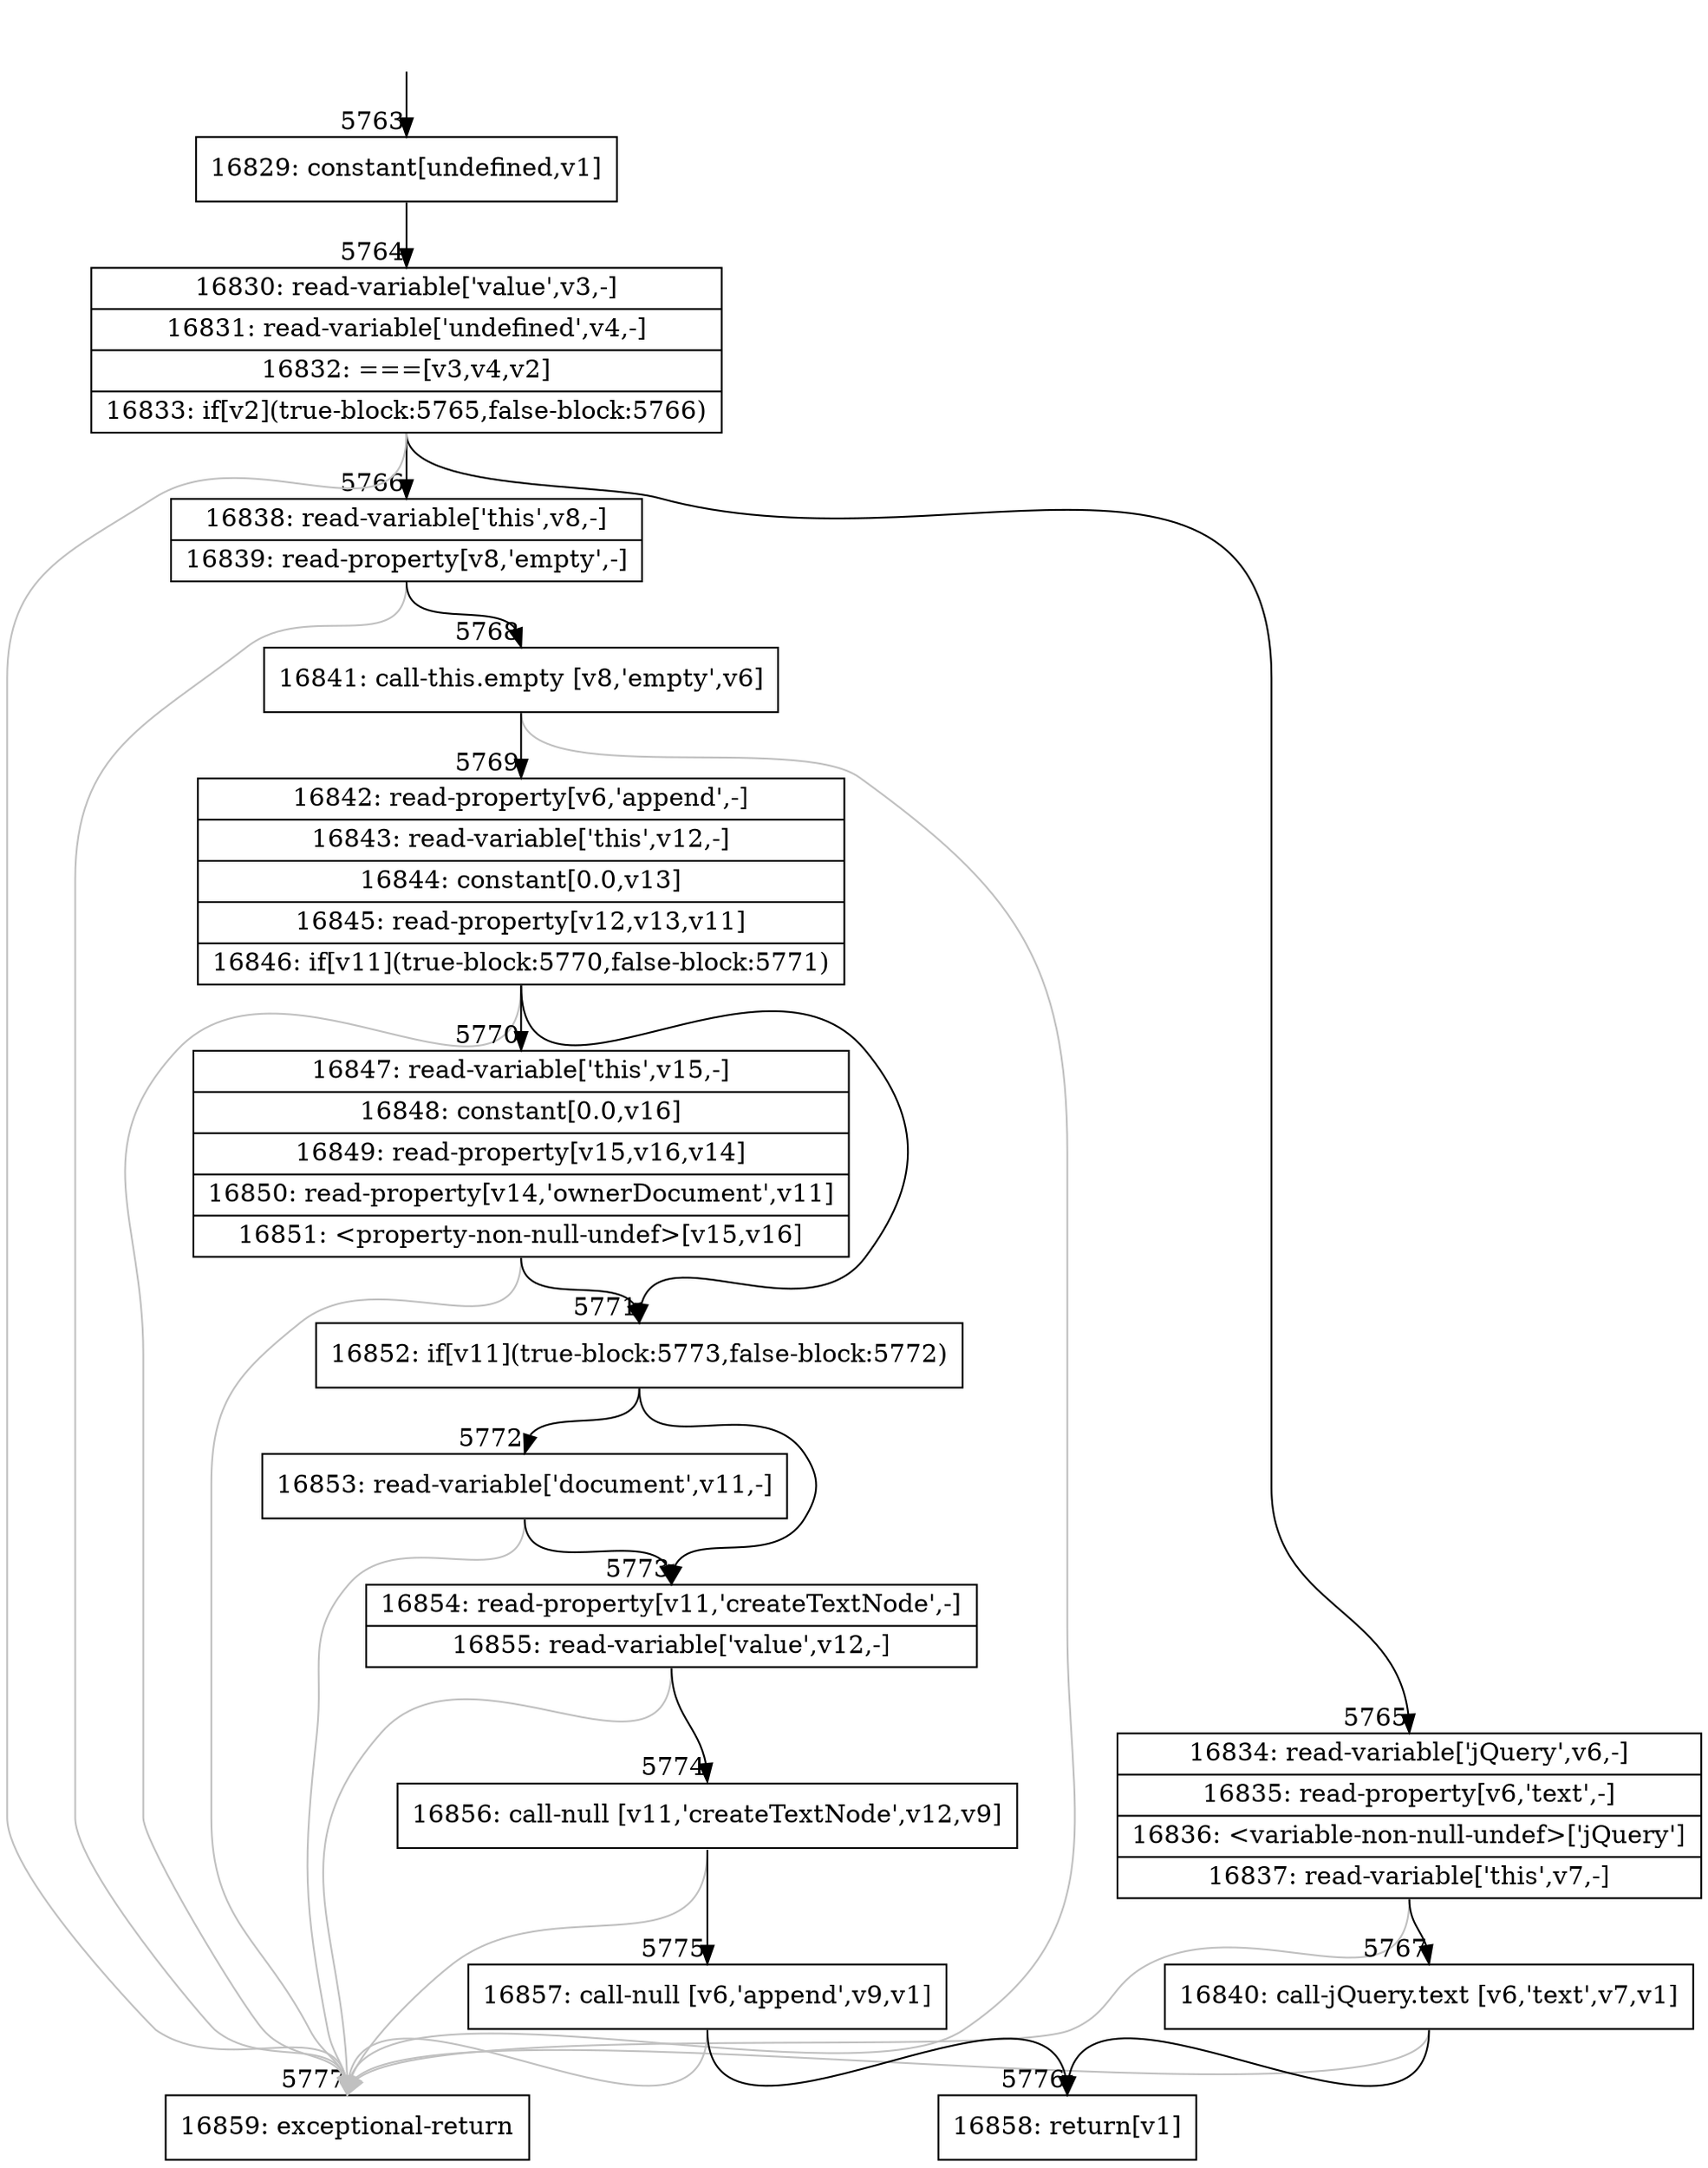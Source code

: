 digraph {
rankdir="TD"
BB_entry374[shape=none,label=""];
BB_entry374 -> BB5763 [tailport=s, headport=n, headlabel="    5763"]
BB5763 [shape=record label="{16829: constant[undefined,v1]}" ] 
BB5763 -> BB5764 [tailport=s, headport=n, headlabel="      5764"]
BB5764 [shape=record label="{16830: read-variable['value',v3,-]|16831: read-variable['undefined',v4,-]|16832: ===[v3,v4,v2]|16833: if[v2](true-block:5765,false-block:5766)}" ] 
BB5764 -> BB5765 [tailport=s, headport=n, headlabel="      5765"]
BB5764 -> BB5766 [tailport=s, headport=n, headlabel="      5766"]
BB5764 -> BB5777 [tailport=s, headport=n, color=gray, headlabel="      5777"]
BB5765 [shape=record label="{16834: read-variable['jQuery',v6,-]|16835: read-property[v6,'text',-]|16836: \<variable-non-null-undef\>['jQuery']|16837: read-variable['this',v7,-]}" ] 
BB5765 -> BB5767 [tailport=s, headport=n, headlabel="      5767"]
BB5765 -> BB5777 [tailport=s, headport=n, color=gray]
BB5766 [shape=record label="{16838: read-variable['this',v8,-]|16839: read-property[v8,'empty',-]}" ] 
BB5766 -> BB5768 [tailport=s, headport=n, headlabel="      5768"]
BB5766 -> BB5777 [tailport=s, headport=n, color=gray]
BB5767 [shape=record label="{16840: call-jQuery.text [v6,'text',v7,v1]}" ] 
BB5767 -> BB5776 [tailport=s, headport=n, headlabel="      5776"]
BB5767 -> BB5777 [tailport=s, headport=n, color=gray]
BB5768 [shape=record label="{16841: call-this.empty [v8,'empty',v6]}" ] 
BB5768 -> BB5769 [tailport=s, headport=n, headlabel="      5769"]
BB5768 -> BB5777 [tailport=s, headport=n, color=gray]
BB5769 [shape=record label="{16842: read-property[v6,'append',-]|16843: read-variable['this',v12,-]|16844: constant[0.0,v13]|16845: read-property[v12,v13,v11]|16846: if[v11](true-block:5770,false-block:5771)}" ] 
BB5769 -> BB5771 [tailport=s, headport=n, headlabel="      5771"]
BB5769 -> BB5770 [tailport=s, headport=n, headlabel="      5770"]
BB5769 -> BB5777 [tailport=s, headport=n, color=gray]
BB5770 [shape=record label="{16847: read-variable['this',v15,-]|16848: constant[0.0,v16]|16849: read-property[v15,v16,v14]|16850: read-property[v14,'ownerDocument',v11]|16851: \<property-non-null-undef\>[v15,v16]}" ] 
BB5770 -> BB5771 [tailport=s, headport=n]
BB5770 -> BB5777 [tailport=s, headport=n, color=gray]
BB5771 [shape=record label="{16852: if[v11](true-block:5773,false-block:5772)}" ] 
BB5771 -> BB5773 [tailport=s, headport=n, headlabel="      5773"]
BB5771 -> BB5772 [tailport=s, headport=n, headlabel="      5772"]
BB5772 [shape=record label="{16853: read-variable['document',v11,-]}" ] 
BB5772 -> BB5773 [tailport=s, headport=n]
BB5772 -> BB5777 [tailport=s, headport=n, color=gray]
BB5773 [shape=record label="{16854: read-property[v11,'createTextNode',-]|16855: read-variable['value',v12,-]}" ] 
BB5773 -> BB5774 [tailport=s, headport=n, headlabel="      5774"]
BB5773 -> BB5777 [tailport=s, headport=n, color=gray]
BB5774 [shape=record label="{16856: call-null [v11,'createTextNode',v12,v9]}" ] 
BB5774 -> BB5775 [tailport=s, headport=n, headlabel="      5775"]
BB5774 -> BB5777 [tailport=s, headport=n, color=gray]
BB5775 [shape=record label="{16857: call-null [v6,'append',v9,v1]}" ] 
BB5775 -> BB5776 [tailport=s, headport=n]
BB5775 -> BB5777 [tailport=s, headport=n, color=gray]
BB5776 [shape=record label="{16858: return[v1]}" ] 
BB5777 [shape=record label="{16859: exceptional-return}" ] 
//#$~ 5879
}
